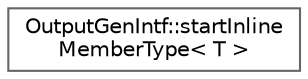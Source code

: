 digraph "Graphical Class Hierarchy"
{
 // INTERACTIVE_SVG=YES
 // LATEX_PDF_SIZE
  bgcolor="transparent";
  edge [fontname=Helvetica,fontsize=10,labelfontname=Helvetica,labelfontsize=10];
  node [fontname=Helvetica,fontsize=10,shape=box,height=0.2,width=0.4];
  rankdir="LR";
  Node0 [label="OutputGenIntf::startInline\lMemberType\< T \>",height=0.2,width=0.4,color="grey40", fillcolor="white", style="filled",URL="$da/db8/struct_output_gen_intf_1_1start_inline_member_type.html",tooltip=" "];
}
